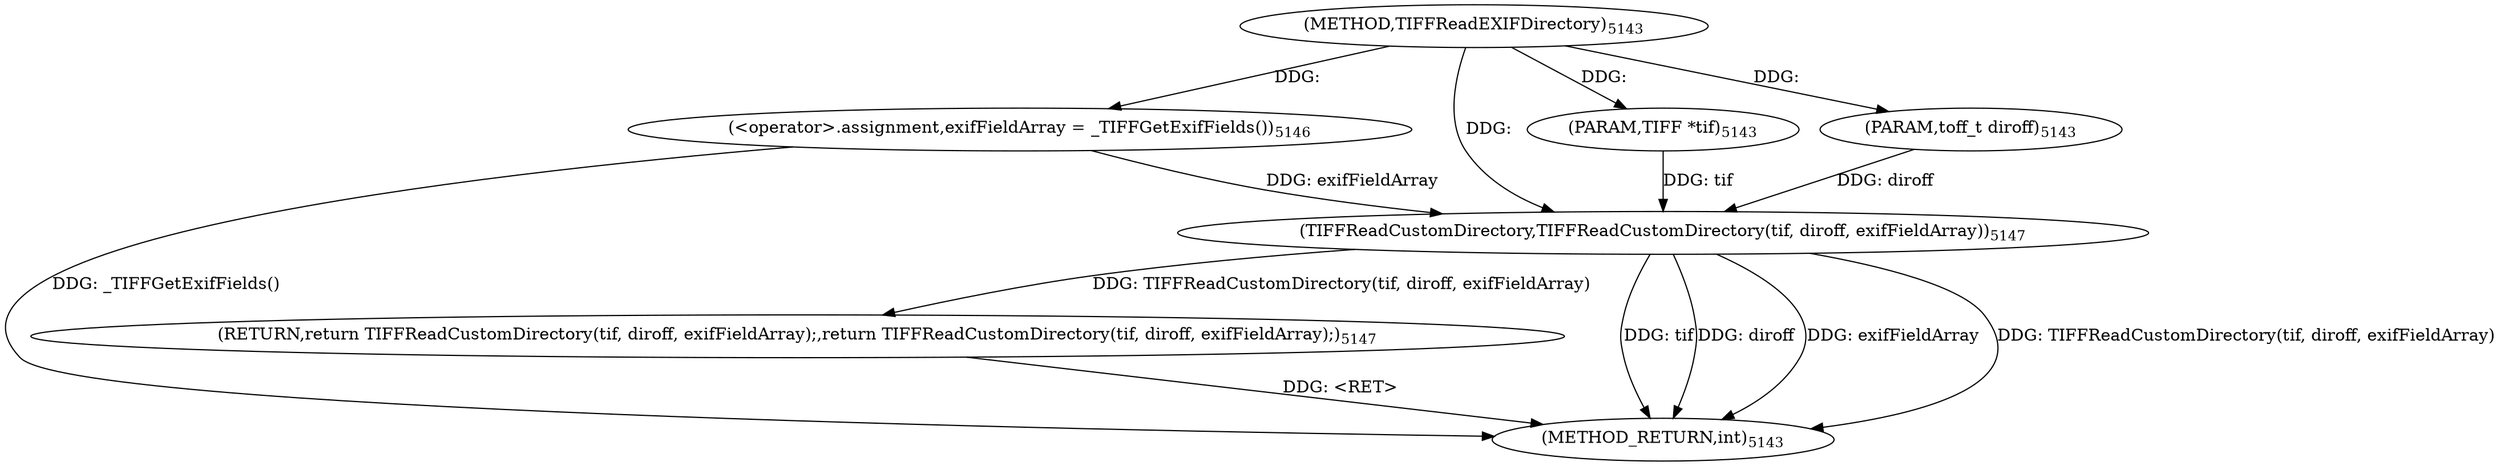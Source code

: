digraph "TIFFReadEXIFDirectory" {  
"91163" [label = <(METHOD,TIFFReadEXIFDirectory)<SUB>5143</SUB>> ]
"91176" [label = <(METHOD_RETURN,int)<SUB>5143</SUB>> ]
"91164" [label = <(PARAM,TIFF *tif)<SUB>5143</SUB>> ]
"91165" [label = <(PARAM,toff_t diroff)<SUB>5143</SUB>> ]
"91168" [label = <(&lt;operator&gt;.assignment,exifFieldArray = _TIFFGetExifFields())<SUB>5146</SUB>> ]
"91171" [label = <(RETURN,return TIFFReadCustomDirectory(tif, diroff, exifFieldArray);,return TIFFReadCustomDirectory(tif, diroff, exifFieldArray);)<SUB>5147</SUB>> ]
"91172" [label = <(TIFFReadCustomDirectory,TIFFReadCustomDirectory(tif, diroff, exifFieldArray))<SUB>5147</SUB>> ]
  "91171" -> "91176"  [ label = "DDG: &lt;RET&gt;"] 
  "91168" -> "91176"  [ label = "DDG: _TIFFGetExifFields()"] 
  "91172" -> "91176"  [ label = "DDG: tif"] 
  "91172" -> "91176"  [ label = "DDG: diroff"] 
  "91172" -> "91176"  [ label = "DDG: exifFieldArray"] 
  "91172" -> "91176"  [ label = "DDG: TIFFReadCustomDirectory(tif, diroff, exifFieldArray)"] 
  "91163" -> "91164"  [ label = "DDG: "] 
  "91163" -> "91165"  [ label = "DDG: "] 
  "91163" -> "91168"  [ label = "DDG: "] 
  "91172" -> "91171"  [ label = "DDG: TIFFReadCustomDirectory(tif, diroff, exifFieldArray)"] 
  "91164" -> "91172"  [ label = "DDG: tif"] 
  "91163" -> "91172"  [ label = "DDG: "] 
  "91165" -> "91172"  [ label = "DDG: diroff"] 
  "91168" -> "91172"  [ label = "DDG: exifFieldArray"] 
}
